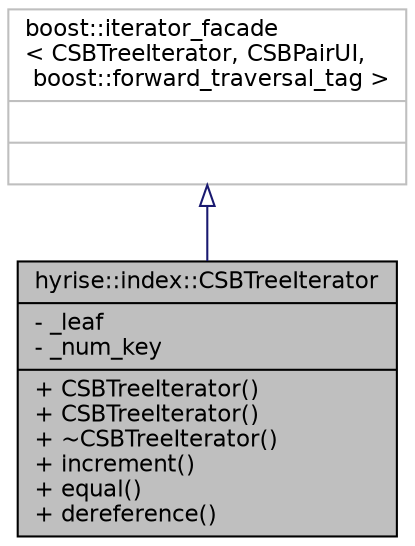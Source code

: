 digraph "hyrise::index::CSBTreeIterator"
{
  edge [fontname="Helvetica",fontsize="11",labelfontname="Helvetica",labelfontsize="11"];
  node [fontname="Helvetica",fontsize="11",shape=record];
  Node1 [label="{hyrise::index::CSBTreeIterator\n|- _leaf\l- _num_key\l|+ CSBTreeIterator()\l+ CSBTreeIterator()\l+ ~CSBTreeIterator()\l+ increment()\l+ equal()\l+ dereference()\l}",height=0.2,width=0.4,color="black", fillcolor="grey75", style="filled" fontcolor="black"];
  Node2 -> Node1 [dir="back",color="midnightblue",fontsize="11",style="solid",arrowtail="onormal",fontname="Helvetica"];
  Node2 [label="{boost::iterator_facade\l\< CSBTreeIterator, CSBPairUI,\l boost::forward_traversal_tag \>\n||}",height=0.2,width=0.4,color="grey75", fillcolor="white", style="filled"];
}
